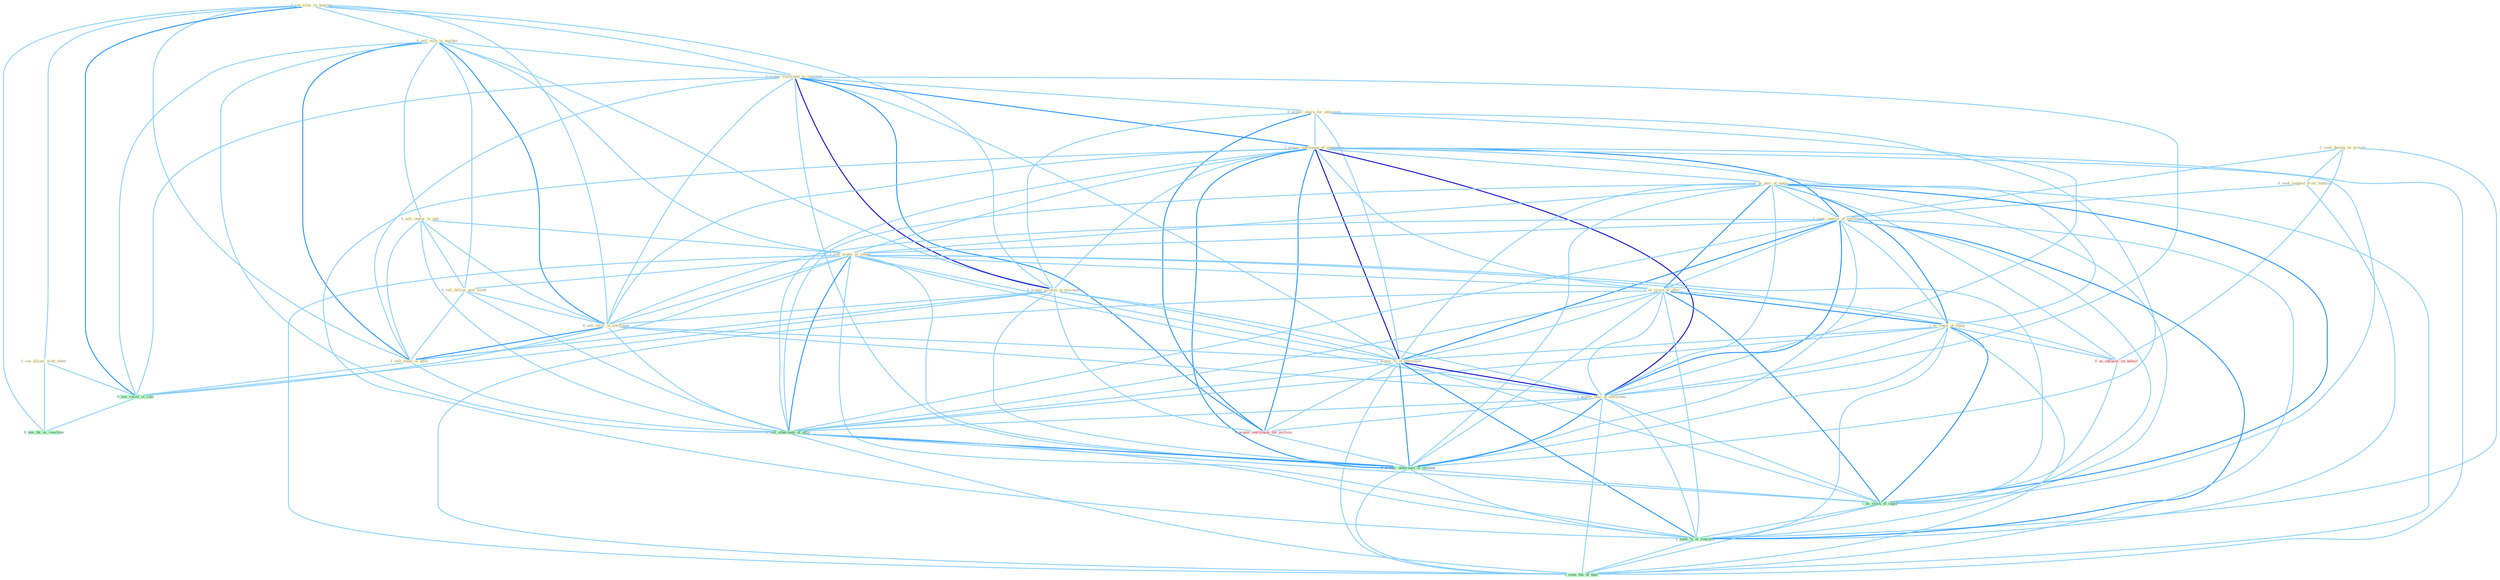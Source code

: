 Graph G{ 
    node
    [shape=polygon,style=filled,width=.5,height=.06,color="#BDFCC9",fixedsize=true,fontsize=4,
    fontcolor="#2f4f4f"];
    {node
    [color="#ffffe0", fontcolor="#8b7d6b"] "0_see_slow_in_quarter " "1_see_allianc_with_other " "0_sell_milk_in_market " "0_sell_ventur_to_unit " "0_acquir_entitynam_in_yearnum " "0_seek_damag_on_ground " "0_seek_suggest_from_lobbyist " "0_acquir_share_for_othernum " "1_acquir_entitynam_of_entitynam " "1_us_part_of_name " "0_acquir_system_in_yearnum " "1_seek_control_of_entitynam " "1_sell_model_of_center " "0_sell_billion_next_week " "0_sell_insur_in_entitynam " "1_us_proce_of_offer " "1_us_some_of_equip " "1_sell_stake_in_affili " "1_acquir_%_of_entitynam " "1_acquir_busi_of_entitynam "}
{node [color="#fff0f5", fontcolor="#b22222"] "0_acquir_entitynam_for_million " "0_us_influenc_on_behalf "}
edge [color="#B0E2FF"];

	"0_see_slow_in_quarter " -- "1_see_allianc_with_other " [w="1", color="#87cefa" ];
	"0_see_slow_in_quarter " -- "0_sell_milk_in_market " [w="1", color="#87cefa" ];
	"0_see_slow_in_quarter " -- "0_acquir_entitynam_in_yearnum " [w="1", color="#87cefa" ];
	"0_see_slow_in_quarter " -- "0_acquir_system_in_yearnum " [w="1", color="#87cefa" ];
	"0_see_slow_in_quarter " -- "0_sell_insur_in_entitynam " [w="1", color="#87cefa" ];
	"0_see_slow_in_quarter " -- "1_sell_stake_in_affili " [w="1", color="#87cefa" ];
	"0_see_slow_in_quarter " -- "0_see_relief_in_cost " [w="2", color="#1e90ff" , len=0.8];
	"0_see_slow_in_quarter " -- "0_see_thi_as_reaction " [w="1", color="#87cefa" ];
	"1_see_allianc_with_other " -- "0_see_relief_in_cost " [w="1", color="#87cefa" ];
	"1_see_allianc_with_other " -- "0_see_thi_as_reaction " [w="1", color="#87cefa" ];
	"0_sell_milk_in_market " -- "0_sell_ventur_to_unit " [w="1", color="#87cefa" ];
	"0_sell_milk_in_market " -- "0_acquir_entitynam_in_yearnum " [w="1", color="#87cefa" ];
	"0_sell_milk_in_market " -- "0_acquir_system_in_yearnum " [w="1", color="#87cefa" ];
	"0_sell_milk_in_market " -- "1_sell_model_of_center " [w="1", color="#87cefa" ];
	"0_sell_milk_in_market " -- "0_sell_billion_next_week " [w="1", color="#87cefa" ];
	"0_sell_milk_in_market " -- "0_sell_insur_in_entitynam " [w="2", color="#1e90ff" , len=0.8];
	"0_sell_milk_in_market " -- "1_sell_stake_in_affili " [w="2", color="#1e90ff" , len=0.8];
	"0_sell_milk_in_market " -- "1_sell_othernum_of_offic " [w="1", color="#87cefa" ];
	"0_sell_milk_in_market " -- "0_see_relief_in_cost " [w="1", color="#87cefa" ];
	"0_sell_ventur_to_unit " -- "1_sell_model_of_center " [w="1", color="#87cefa" ];
	"0_sell_ventur_to_unit " -- "0_sell_billion_next_week " [w="1", color="#87cefa" ];
	"0_sell_ventur_to_unit " -- "0_sell_insur_in_entitynam " [w="1", color="#87cefa" ];
	"0_sell_ventur_to_unit " -- "1_sell_stake_in_affili " [w="1", color="#87cefa" ];
	"0_sell_ventur_to_unit " -- "1_sell_othernum_of_offic " [w="1", color="#87cefa" ];
	"0_acquir_entitynam_in_yearnum " -- "0_acquir_share_for_othernum " [w="1", color="#87cefa" ];
	"0_acquir_entitynam_in_yearnum " -- "1_acquir_entitynam_of_entitynam " [w="2", color="#1e90ff" , len=0.8];
	"0_acquir_entitynam_in_yearnum " -- "0_acquir_system_in_yearnum " [w="3", color="#0000cd" , len=0.6];
	"0_acquir_entitynam_in_yearnum " -- "0_sell_insur_in_entitynam " [w="1", color="#87cefa" ];
	"0_acquir_entitynam_in_yearnum " -- "1_sell_stake_in_affili " [w="1", color="#87cefa" ];
	"0_acquir_entitynam_in_yearnum " -- "1_acquir_%_of_entitynam " [w="1", color="#87cefa" ];
	"0_acquir_entitynam_in_yearnum " -- "1_acquir_busi_of_entitynam " [w="1", color="#87cefa" ];
	"0_acquir_entitynam_in_yearnum " -- "0_acquir_entitynam_for_million " [w="2", color="#1e90ff" , len=0.8];
	"0_acquir_entitynam_in_yearnum " -- "0_see_relief_in_cost " [w="1", color="#87cefa" ];
	"0_acquir_entitynam_in_yearnum " -- "1_acquir_othernum_of_restaur " [w="1", color="#87cefa" ];
	"0_seek_damag_on_ground " -- "0_seek_suggest_from_lobbyist " [w="1", color="#87cefa" ];
	"0_seek_damag_on_ground " -- "1_seek_control_of_entitynam " [w="1", color="#87cefa" ];
	"0_seek_damag_on_ground " -- "0_us_influenc_on_behalf " [w="1", color="#87cefa" ];
	"0_seek_damag_on_ground " -- "1_seek_%_of_concern " [w="1", color="#87cefa" ];
	"0_seek_suggest_from_lobbyist " -- "1_seek_control_of_entitynam " [w="1", color="#87cefa" ];
	"0_seek_suggest_from_lobbyist " -- "1_seek_%_of_concern " [w="1", color="#87cefa" ];
	"0_acquir_share_for_othernum " -- "1_acquir_entitynam_of_entitynam " [w="1", color="#87cefa" ];
	"0_acquir_share_for_othernum " -- "0_acquir_system_in_yearnum " [w="1", color="#87cefa" ];
	"0_acquir_share_for_othernum " -- "1_acquir_%_of_entitynam " [w="1", color="#87cefa" ];
	"0_acquir_share_for_othernum " -- "1_acquir_busi_of_entitynam " [w="1", color="#87cefa" ];
	"0_acquir_share_for_othernum " -- "0_acquir_entitynam_for_million " [w="2", color="#1e90ff" , len=0.8];
	"0_acquir_share_for_othernum " -- "1_acquir_othernum_of_restaur " [w="1", color="#87cefa" ];
	"1_acquir_entitynam_of_entitynam " -- "1_us_part_of_name " [w="1", color="#87cefa" ];
	"1_acquir_entitynam_of_entitynam " -- "0_acquir_system_in_yearnum " [w="1", color="#87cefa" ];
	"1_acquir_entitynam_of_entitynam " -- "1_seek_control_of_entitynam " [w="2", color="#1e90ff" , len=0.8];
	"1_acquir_entitynam_of_entitynam " -- "1_sell_model_of_center " [w="1", color="#87cefa" ];
	"1_acquir_entitynam_of_entitynam " -- "0_sell_insur_in_entitynam " [w="1", color="#87cefa" ];
	"1_acquir_entitynam_of_entitynam " -- "1_us_proce_of_offer " [w="1", color="#87cefa" ];
	"1_acquir_entitynam_of_entitynam " -- "1_us_some_of_equip " [w="1", color="#87cefa" ];
	"1_acquir_entitynam_of_entitynam " -- "1_acquir_%_of_entitynam " [w="3", color="#0000cd" , len=0.6];
	"1_acquir_entitynam_of_entitynam " -- "1_acquir_busi_of_entitynam " [w="3", color="#0000cd" , len=0.6];
	"1_acquir_entitynam_of_entitynam " -- "0_acquir_entitynam_for_million " [w="2", color="#1e90ff" , len=0.8];
	"1_acquir_entitynam_of_entitynam " -- "1_sell_othernum_of_offic " [w="1", color="#87cefa" ];
	"1_acquir_entitynam_of_entitynam " -- "1_acquir_othernum_of_restaur " [w="2", color="#1e90ff" , len=0.8];
	"1_acquir_entitynam_of_entitynam " -- "1_us_stock_of_capit " [w="1", color="#87cefa" ];
	"1_acquir_entitynam_of_entitynam " -- "1_seek_%_of_concern " [w="1", color="#87cefa" ];
	"1_acquir_entitynam_of_entitynam " -- "1_seen_the_of_that " [w="1", color="#87cefa" ];
	"1_us_part_of_name " -- "1_seek_control_of_entitynam " [w="1", color="#87cefa" ];
	"1_us_part_of_name " -- "1_sell_model_of_center " [w="1", color="#87cefa" ];
	"1_us_part_of_name " -- "1_us_proce_of_offer " [w="2", color="#1e90ff" , len=0.8];
	"1_us_part_of_name " -- "1_us_some_of_equip " [w="2", color="#1e90ff" , len=0.8];
	"1_us_part_of_name " -- "1_acquir_%_of_entitynam " [w="1", color="#87cefa" ];
	"1_us_part_of_name " -- "1_acquir_busi_of_entitynam " [w="1", color="#87cefa" ];
	"1_us_part_of_name " -- "1_sell_othernum_of_offic " [w="1", color="#87cefa" ];
	"1_us_part_of_name " -- "0_us_influenc_on_behalf " [w="1", color="#87cefa" ];
	"1_us_part_of_name " -- "1_acquir_othernum_of_restaur " [w="1", color="#87cefa" ];
	"1_us_part_of_name " -- "1_us_stock_of_capit " [w="2", color="#1e90ff" , len=0.8];
	"1_us_part_of_name " -- "1_seek_%_of_concern " [w="1", color="#87cefa" ];
	"1_us_part_of_name " -- "1_seen_the_of_that " [w="1", color="#87cefa" ];
	"0_acquir_system_in_yearnum " -- "0_sell_insur_in_entitynam " [w="1", color="#87cefa" ];
	"0_acquir_system_in_yearnum " -- "1_sell_stake_in_affili " [w="1", color="#87cefa" ];
	"0_acquir_system_in_yearnum " -- "1_acquir_%_of_entitynam " [w="1", color="#87cefa" ];
	"0_acquir_system_in_yearnum " -- "1_acquir_busi_of_entitynam " [w="1", color="#87cefa" ];
	"0_acquir_system_in_yearnum " -- "0_acquir_entitynam_for_million " [w="1", color="#87cefa" ];
	"0_acquir_system_in_yearnum " -- "0_see_relief_in_cost " [w="1", color="#87cefa" ];
	"0_acquir_system_in_yearnum " -- "1_acquir_othernum_of_restaur " [w="1", color="#87cefa" ];
	"1_seek_control_of_entitynam " -- "1_sell_model_of_center " [w="1", color="#87cefa" ];
	"1_seek_control_of_entitynam " -- "0_sell_insur_in_entitynam " [w="1", color="#87cefa" ];
	"1_seek_control_of_entitynam " -- "1_us_proce_of_offer " [w="1", color="#87cefa" ];
	"1_seek_control_of_entitynam " -- "1_us_some_of_equip " [w="1", color="#87cefa" ];
	"1_seek_control_of_entitynam " -- "1_acquir_%_of_entitynam " [w="2", color="#1e90ff" , len=0.8];
	"1_seek_control_of_entitynam " -- "1_acquir_busi_of_entitynam " [w="2", color="#1e90ff" , len=0.8];
	"1_seek_control_of_entitynam " -- "1_sell_othernum_of_offic " [w="1", color="#87cefa" ];
	"1_seek_control_of_entitynam " -- "1_acquir_othernum_of_restaur " [w="1", color="#87cefa" ];
	"1_seek_control_of_entitynam " -- "1_us_stock_of_capit " [w="1", color="#87cefa" ];
	"1_seek_control_of_entitynam " -- "1_seek_%_of_concern " [w="2", color="#1e90ff" , len=0.8];
	"1_seek_control_of_entitynam " -- "1_seen_the_of_that " [w="1", color="#87cefa" ];
	"1_sell_model_of_center " -- "0_sell_billion_next_week " [w="1", color="#87cefa" ];
	"1_sell_model_of_center " -- "0_sell_insur_in_entitynam " [w="1", color="#87cefa" ];
	"1_sell_model_of_center " -- "1_us_proce_of_offer " [w="1", color="#87cefa" ];
	"1_sell_model_of_center " -- "1_us_some_of_equip " [w="1", color="#87cefa" ];
	"1_sell_model_of_center " -- "1_sell_stake_in_affili " [w="1", color="#87cefa" ];
	"1_sell_model_of_center " -- "1_acquir_%_of_entitynam " [w="1", color="#87cefa" ];
	"1_sell_model_of_center " -- "1_acquir_busi_of_entitynam " [w="1", color="#87cefa" ];
	"1_sell_model_of_center " -- "1_sell_othernum_of_offic " [w="2", color="#1e90ff" , len=0.8];
	"1_sell_model_of_center " -- "1_acquir_othernum_of_restaur " [w="1", color="#87cefa" ];
	"1_sell_model_of_center " -- "1_us_stock_of_capit " [w="1", color="#87cefa" ];
	"1_sell_model_of_center " -- "1_seek_%_of_concern " [w="1", color="#87cefa" ];
	"1_sell_model_of_center " -- "1_seen_the_of_that " [w="1", color="#87cefa" ];
	"0_sell_billion_next_week " -- "0_sell_insur_in_entitynam " [w="1", color="#87cefa" ];
	"0_sell_billion_next_week " -- "1_sell_stake_in_affili " [w="1", color="#87cefa" ];
	"0_sell_billion_next_week " -- "1_sell_othernum_of_offic " [w="1", color="#87cefa" ];
	"0_sell_insur_in_entitynam " -- "1_sell_stake_in_affili " [w="2", color="#1e90ff" , len=0.8];
	"0_sell_insur_in_entitynam " -- "1_acquir_%_of_entitynam " [w="1", color="#87cefa" ];
	"0_sell_insur_in_entitynam " -- "1_acquir_busi_of_entitynam " [w="1", color="#87cefa" ];
	"0_sell_insur_in_entitynam " -- "1_sell_othernum_of_offic " [w="1", color="#87cefa" ];
	"0_sell_insur_in_entitynam " -- "0_see_relief_in_cost " [w="1", color="#87cefa" ];
	"1_us_proce_of_offer " -- "1_us_some_of_equip " [w="2", color="#1e90ff" , len=0.8];
	"1_us_proce_of_offer " -- "1_acquir_%_of_entitynam " [w="1", color="#87cefa" ];
	"1_us_proce_of_offer " -- "1_acquir_busi_of_entitynam " [w="1", color="#87cefa" ];
	"1_us_proce_of_offer " -- "1_sell_othernum_of_offic " [w="1", color="#87cefa" ];
	"1_us_proce_of_offer " -- "0_us_influenc_on_behalf " [w="1", color="#87cefa" ];
	"1_us_proce_of_offer " -- "1_acquir_othernum_of_restaur " [w="1", color="#87cefa" ];
	"1_us_proce_of_offer " -- "1_us_stock_of_capit " [w="2", color="#1e90ff" , len=0.8];
	"1_us_proce_of_offer " -- "1_seek_%_of_concern " [w="1", color="#87cefa" ];
	"1_us_proce_of_offer " -- "1_seen_the_of_that " [w="1", color="#87cefa" ];
	"1_us_some_of_equip " -- "1_acquir_%_of_entitynam " [w="1", color="#87cefa" ];
	"1_us_some_of_equip " -- "1_acquir_busi_of_entitynam " [w="1", color="#87cefa" ];
	"1_us_some_of_equip " -- "1_sell_othernum_of_offic " [w="1", color="#87cefa" ];
	"1_us_some_of_equip " -- "0_us_influenc_on_behalf " [w="1", color="#87cefa" ];
	"1_us_some_of_equip " -- "1_acquir_othernum_of_restaur " [w="1", color="#87cefa" ];
	"1_us_some_of_equip " -- "1_us_stock_of_capit " [w="2", color="#1e90ff" , len=0.8];
	"1_us_some_of_equip " -- "1_seek_%_of_concern " [w="1", color="#87cefa" ];
	"1_us_some_of_equip " -- "1_seen_the_of_that " [w="1", color="#87cefa" ];
	"1_sell_stake_in_affili " -- "1_sell_othernum_of_offic " [w="1", color="#87cefa" ];
	"1_sell_stake_in_affili " -- "0_see_relief_in_cost " [w="1", color="#87cefa" ];
	"1_acquir_%_of_entitynam " -- "1_acquir_busi_of_entitynam " [w="3", color="#0000cd" , len=0.6];
	"1_acquir_%_of_entitynam " -- "0_acquir_entitynam_for_million " [w="1", color="#87cefa" ];
	"1_acquir_%_of_entitynam " -- "1_sell_othernum_of_offic " [w="1", color="#87cefa" ];
	"1_acquir_%_of_entitynam " -- "1_acquir_othernum_of_restaur " [w="2", color="#1e90ff" , len=0.8];
	"1_acquir_%_of_entitynam " -- "1_us_stock_of_capit " [w="1", color="#87cefa" ];
	"1_acquir_%_of_entitynam " -- "1_seek_%_of_concern " [w="2", color="#1e90ff" , len=0.8];
	"1_acquir_%_of_entitynam " -- "1_seen_the_of_that " [w="1", color="#87cefa" ];
	"1_acquir_busi_of_entitynam " -- "0_acquir_entitynam_for_million " [w="1", color="#87cefa" ];
	"1_acquir_busi_of_entitynam " -- "1_sell_othernum_of_offic " [w="1", color="#87cefa" ];
	"1_acquir_busi_of_entitynam " -- "1_acquir_othernum_of_restaur " [w="2", color="#1e90ff" , len=0.8];
	"1_acquir_busi_of_entitynam " -- "1_us_stock_of_capit " [w="1", color="#87cefa" ];
	"1_acquir_busi_of_entitynam " -- "1_seek_%_of_concern " [w="1", color="#87cefa" ];
	"1_acquir_busi_of_entitynam " -- "1_seen_the_of_that " [w="1", color="#87cefa" ];
	"0_acquir_entitynam_for_million " -- "1_acquir_othernum_of_restaur " [w="1", color="#87cefa" ];
	"1_sell_othernum_of_offic " -- "1_acquir_othernum_of_restaur " [w="2", color="#1e90ff" , len=0.8];
	"1_sell_othernum_of_offic " -- "1_us_stock_of_capit " [w="1", color="#87cefa" ];
	"1_sell_othernum_of_offic " -- "1_seek_%_of_concern " [w="1", color="#87cefa" ];
	"1_sell_othernum_of_offic " -- "1_seen_the_of_that " [w="1", color="#87cefa" ];
	"0_us_influenc_on_behalf " -- "1_us_stock_of_capit " [w="1", color="#87cefa" ];
	"0_see_relief_in_cost " -- "0_see_thi_as_reaction " [w="1", color="#87cefa" ];
	"1_acquir_othernum_of_restaur " -- "1_us_stock_of_capit " [w="1", color="#87cefa" ];
	"1_acquir_othernum_of_restaur " -- "1_seek_%_of_concern " [w="1", color="#87cefa" ];
	"1_acquir_othernum_of_restaur " -- "1_seen_the_of_that " [w="1", color="#87cefa" ];
	"1_us_stock_of_capit " -- "1_seek_%_of_concern " [w="1", color="#87cefa" ];
	"1_us_stock_of_capit " -- "1_seen_the_of_that " [w="1", color="#87cefa" ];
	"1_seek_%_of_concern " -- "1_seen_the_of_that " [w="1", color="#87cefa" ];
}